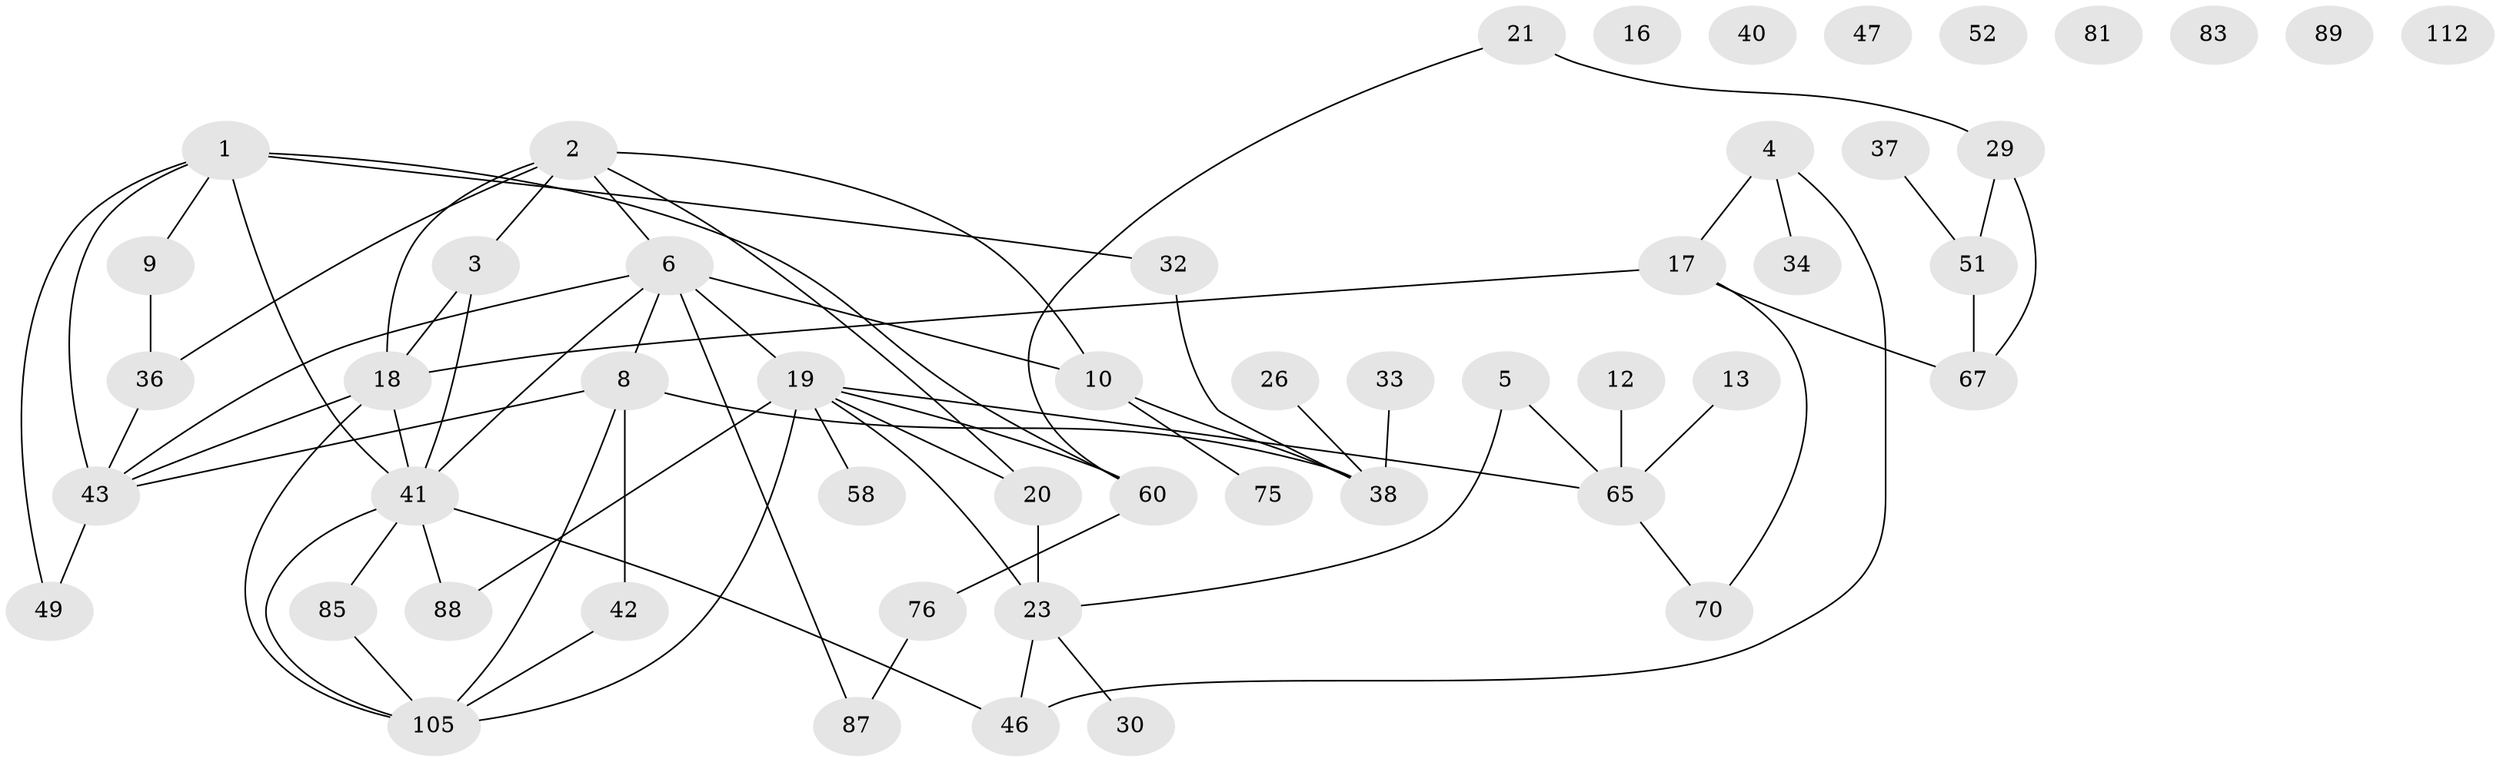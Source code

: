// original degree distribution, {4: 0.10084033613445378, 3: 0.23529411764705882, 1: 0.226890756302521, 5: 0.05042016806722689, 2: 0.2857142857142857, 0: 0.06722689075630252, 6: 0.025210084033613446, 7: 0.008403361344537815}
// Generated by graph-tools (version 1.1) at 2025/16/03/04/25 18:16:44]
// undirected, 51 vertices, 70 edges
graph export_dot {
graph [start="1"]
  node [color=gray90,style=filled];
  1 [super="+56+114+25+59"];
  2 [super="+44"];
  3 [super="+7"];
  4 [super="+92+11"];
  5 [super="+80"];
  6 [super="+73+54+14"];
  8 [super="+93+35"];
  9 [super="+82"];
  10 [super="+102+15"];
  12;
  13;
  16;
  17 [super="+31"];
  18 [super="+28+22"];
  19 [super="+27"];
  20;
  21 [super="+64+48"];
  23 [super="+39"];
  26;
  29 [super="+100"];
  30 [super="+53"];
  32;
  33;
  34;
  36 [super="+61"];
  37;
  38 [super="+97+57"];
  40;
  41 [super="+45+94"];
  42 [super="+66"];
  43 [super="+62"];
  46 [super="+90+68"];
  47;
  49 [super="+113"];
  51 [super="+95+91"];
  52;
  58;
  60 [super="+72"];
  65 [super="+111"];
  67 [super="+78"];
  70;
  75;
  76;
  81;
  83;
  85;
  87 [super="+117"];
  88 [super="+98"];
  89;
  105 [super="+107"];
  112;
  1 -- 32;
  1 -- 9;
  1 -- 49;
  1 -- 41;
  1 -- 60;
  1 -- 43;
  2 -- 10;
  2 -- 36;
  2 -- 3;
  2 -- 18;
  2 -- 20;
  2 -- 6;
  3 -- 41;
  3 -- 18;
  4 -- 46;
  4 -- 17;
  4 -- 34;
  5 -- 65;
  5 -- 23;
  6 -- 8;
  6 -- 87;
  6 -- 41;
  6 -- 10 [weight=2];
  6 -- 19;
  6 -- 43;
  8 -- 105;
  8 -- 43;
  8 -- 38;
  8 -- 42;
  9 -- 36;
  10 -- 75;
  10 -- 38;
  12 -- 65;
  13 -- 65;
  17 -- 67;
  17 -- 18;
  17 -- 70;
  18 -- 41;
  18 -- 105;
  18 -- 43;
  19 -- 88;
  19 -- 65;
  19 -- 105;
  19 -- 20;
  19 -- 23 [weight=2];
  19 -- 58;
  19 -- 60;
  20 -- 23;
  21 -- 60;
  21 -- 29;
  23 -- 46;
  23 -- 30;
  26 -- 38;
  29 -- 67;
  29 -- 51 [weight=2];
  32 -- 38;
  33 -- 38;
  36 -- 43;
  37 -- 51;
  41 -- 105;
  41 -- 88;
  41 -- 85;
  41 -- 46;
  42 -- 105;
  43 -- 49;
  51 -- 67;
  60 -- 76;
  65 -- 70;
  76 -- 87;
  85 -- 105;
}
